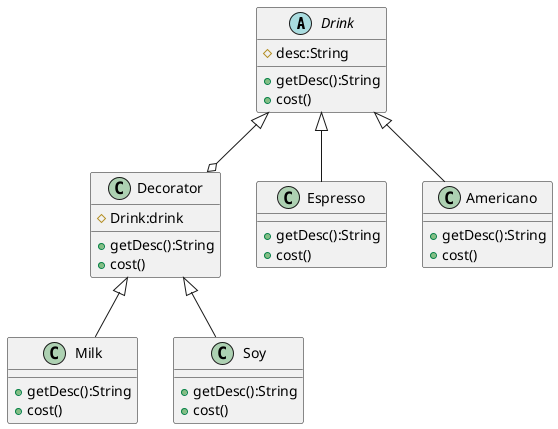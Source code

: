 @startuml

abstract Drink
class Decorator
class Espresso
class Americano
class Milk
class Soy


Drink <|--o Decorator
Drink <|-- Espresso
Drink <|-- Americano
Decorator <|-- Milk
Decorator <|-- Soy

Decorator : #Drink:drink

Drink : #desc:String
Drink : +getDesc():String
Drink : +cost()
Decorator : +getDesc():String
Decorator : +cost()
Espresso : +getDesc():String
Espresso : +cost()
Americano : +getDesc():String
Americano : +cost()
Milk : +getDesc():String
Milk : +cost()
Soy : +getDesc():String
Soy : +cost()


@enduml